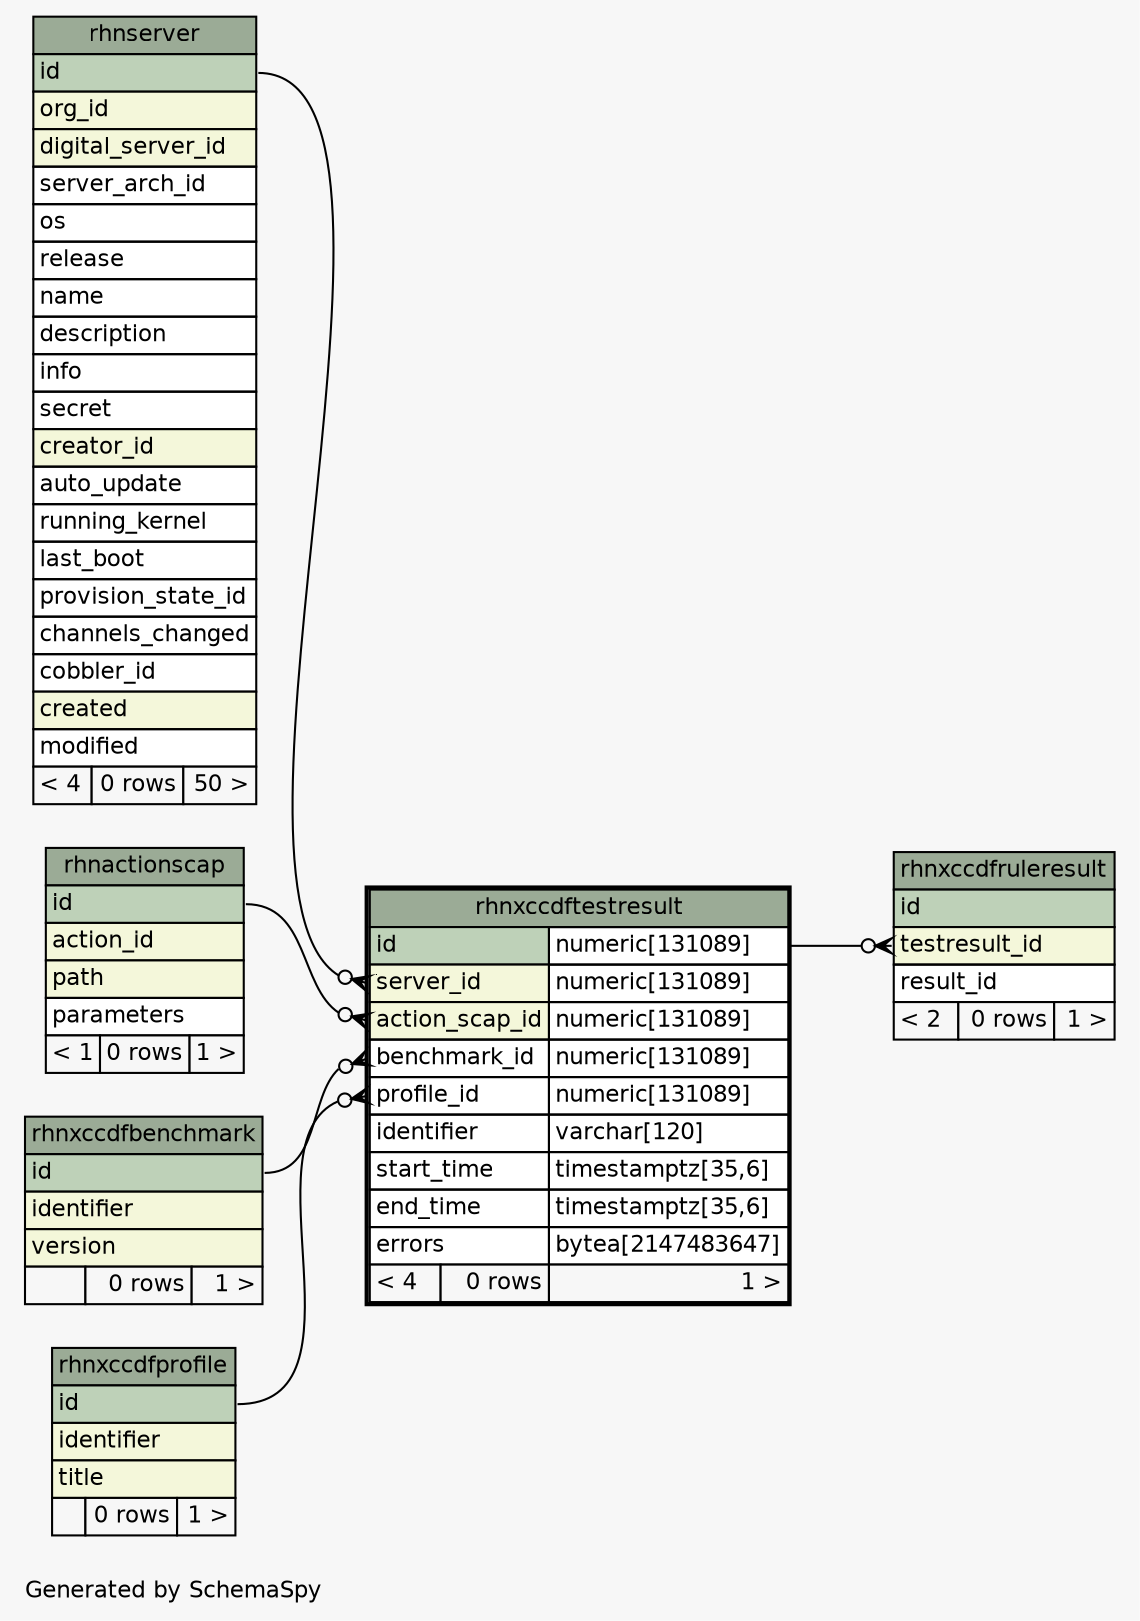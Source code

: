 // dot 2.26.0 on Linux 2.6.32-504.el6.x86_64
// SchemaSpy rev 590
digraph "oneDegreeRelationshipsDiagram" {
  graph [
    rankdir="RL"
    bgcolor="#f7f7f7"
    label="\nGenerated by SchemaSpy"
    labeljust="l"
    nodesep="0.18"
    ranksep="0.46"
    fontname="Helvetica"
    fontsize="11"
  ];
  node [
    fontname="Helvetica"
    fontsize="11"
    shape="plaintext"
  ];
  edge [
    arrowsize="0.8"
  ];
  "rhnxccdfruleresult":"testresult_id":w -> "rhnxccdftestresult":"id.type":e [arrowhead=none dir=back arrowtail=crowodot];
  "rhnxccdftestresult":"action_scap_id":w -> "rhnactionscap":"id":e [arrowhead=none dir=back arrowtail=crowodot];
  "rhnxccdftestresult":"benchmark_id":w -> "rhnxccdfbenchmark":"id":e [arrowhead=none dir=back arrowtail=crowodot];
  "rhnxccdftestresult":"profile_id":w -> "rhnxccdfprofile":"id":e [arrowhead=none dir=back arrowtail=crowodot];
  "rhnxccdftestresult":"server_id":w -> "rhnserver":"id":e [arrowhead=none dir=back arrowtail=crowodot];
  "rhnactionscap" [
    label=<
    <TABLE BORDER="0" CELLBORDER="1" CELLSPACING="0" BGCOLOR="#ffffff">
      <TR><TD COLSPAN="3" BGCOLOR="#9bab96" ALIGN="CENTER">rhnactionscap</TD></TR>
      <TR><TD PORT="id" COLSPAN="3" BGCOLOR="#bed1b8" ALIGN="LEFT">id</TD></TR>
      <TR><TD PORT="action_id" COLSPAN="3" BGCOLOR="#f4f7da" ALIGN="LEFT">action_id</TD></TR>
      <TR><TD PORT="path" COLSPAN="3" BGCOLOR="#f4f7da" ALIGN="LEFT">path</TD></TR>
      <TR><TD PORT="parameters" COLSPAN="3" ALIGN="LEFT">parameters</TD></TR>
      <TR><TD ALIGN="LEFT" BGCOLOR="#f7f7f7">&lt; 1</TD><TD ALIGN="RIGHT" BGCOLOR="#f7f7f7">0 rows</TD><TD ALIGN="RIGHT" BGCOLOR="#f7f7f7">1 &gt;</TD></TR>
    </TABLE>>
    URL="rhnactionscap.html"
    tooltip="rhnactionscap"
  ];
  "rhnserver" [
    label=<
    <TABLE BORDER="0" CELLBORDER="1" CELLSPACING="0" BGCOLOR="#ffffff">
      <TR><TD COLSPAN="3" BGCOLOR="#9bab96" ALIGN="CENTER">rhnserver</TD></TR>
      <TR><TD PORT="id" COLSPAN="3" BGCOLOR="#bed1b8" ALIGN="LEFT">id</TD></TR>
      <TR><TD PORT="org_id" COLSPAN="3" BGCOLOR="#f4f7da" ALIGN="LEFT">org_id</TD></TR>
      <TR><TD PORT="digital_server_id" COLSPAN="3" BGCOLOR="#f4f7da" ALIGN="LEFT">digital_server_id</TD></TR>
      <TR><TD PORT="server_arch_id" COLSPAN="3" ALIGN="LEFT">server_arch_id</TD></TR>
      <TR><TD PORT="os" COLSPAN="3" ALIGN="LEFT">os</TD></TR>
      <TR><TD PORT="release" COLSPAN="3" ALIGN="LEFT">release</TD></TR>
      <TR><TD PORT="name" COLSPAN="3" ALIGN="LEFT">name</TD></TR>
      <TR><TD PORT="description" COLSPAN="3" ALIGN="LEFT">description</TD></TR>
      <TR><TD PORT="info" COLSPAN="3" ALIGN="LEFT">info</TD></TR>
      <TR><TD PORT="secret" COLSPAN="3" ALIGN="LEFT">secret</TD></TR>
      <TR><TD PORT="creator_id" COLSPAN="3" BGCOLOR="#f4f7da" ALIGN="LEFT">creator_id</TD></TR>
      <TR><TD PORT="auto_update" COLSPAN="3" ALIGN="LEFT">auto_update</TD></TR>
      <TR><TD PORT="running_kernel" COLSPAN="3" ALIGN="LEFT">running_kernel</TD></TR>
      <TR><TD PORT="last_boot" COLSPAN="3" ALIGN="LEFT">last_boot</TD></TR>
      <TR><TD PORT="provision_state_id" COLSPAN="3" ALIGN="LEFT">provision_state_id</TD></TR>
      <TR><TD PORT="channels_changed" COLSPAN="3" ALIGN="LEFT">channels_changed</TD></TR>
      <TR><TD PORT="cobbler_id" COLSPAN="3" ALIGN="LEFT">cobbler_id</TD></TR>
      <TR><TD PORT="created" COLSPAN="3" BGCOLOR="#f4f7da" ALIGN="LEFT">created</TD></TR>
      <TR><TD PORT="modified" COLSPAN="3" ALIGN="LEFT">modified</TD></TR>
      <TR><TD ALIGN="LEFT" BGCOLOR="#f7f7f7">&lt; 4</TD><TD ALIGN="RIGHT" BGCOLOR="#f7f7f7">0 rows</TD><TD ALIGN="RIGHT" BGCOLOR="#f7f7f7">50 &gt;</TD></TR>
    </TABLE>>
    URL="rhnserver.html"
    tooltip="rhnserver"
  ];
  "rhnxccdfbenchmark" [
    label=<
    <TABLE BORDER="0" CELLBORDER="1" CELLSPACING="0" BGCOLOR="#ffffff">
      <TR><TD COLSPAN="3" BGCOLOR="#9bab96" ALIGN="CENTER">rhnxccdfbenchmark</TD></TR>
      <TR><TD PORT="id" COLSPAN="3" BGCOLOR="#bed1b8" ALIGN="LEFT">id</TD></TR>
      <TR><TD PORT="identifier" COLSPAN="3" BGCOLOR="#f4f7da" ALIGN="LEFT">identifier</TD></TR>
      <TR><TD PORT="version" COLSPAN="3" BGCOLOR="#f4f7da" ALIGN="LEFT">version</TD></TR>
      <TR><TD ALIGN="LEFT" BGCOLOR="#f7f7f7">  </TD><TD ALIGN="RIGHT" BGCOLOR="#f7f7f7">0 rows</TD><TD ALIGN="RIGHT" BGCOLOR="#f7f7f7">1 &gt;</TD></TR>
    </TABLE>>
    URL="rhnxccdfbenchmark.html"
    tooltip="rhnxccdfbenchmark"
  ];
  "rhnxccdfprofile" [
    label=<
    <TABLE BORDER="0" CELLBORDER="1" CELLSPACING="0" BGCOLOR="#ffffff">
      <TR><TD COLSPAN="3" BGCOLOR="#9bab96" ALIGN="CENTER">rhnxccdfprofile</TD></TR>
      <TR><TD PORT="id" COLSPAN="3" BGCOLOR="#bed1b8" ALIGN="LEFT">id</TD></TR>
      <TR><TD PORT="identifier" COLSPAN="3" BGCOLOR="#f4f7da" ALIGN="LEFT">identifier</TD></TR>
      <TR><TD PORT="title" COLSPAN="3" BGCOLOR="#f4f7da" ALIGN="LEFT">title</TD></TR>
      <TR><TD ALIGN="LEFT" BGCOLOR="#f7f7f7">  </TD><TD ALIGN="RIGHT" BGCOLOR="#f7f7f7">0 rows</TD><TD ALIGN="RIGHT" BGCOLOR="#f7f7f7">1 &gt;</TD></TR>
    </TABLE>>
    URL="rhnxccdfprofile.html"
    tooltip="rhnxccdfprofile"
  ];
  "rhnxccdfruleresult" [
    label=<
    <TABLE BORDER="0" CELLBORDER="1" CELLSPACING="0" BGCOLOR="#ffffff">
      <TR><TD COLSPAN="3" BGCOLOR="#9bab96" ALIGN="CENTER">rhnxccdfruleresult</TD></TR>
      <TR><TD PORT="id" COLSPAN="3" BGCOLOR="#bed1b8" ALIGN="LEFT">id</TD></TR>
      <TR><TD PORT="testresult_id" COLSPAN="3" BGCOLOR="#f4f7da" ALIGN="LEFT">testresult_id</TD></TR>
      <TR><TD PORT="result_id" COLSPAN="3" ALIGN="LEFT">result_id</TD></TR>
      <TR><TD ALIGN="LEFT" BGCOLOR="#f7f7f7">&lt; 2</TD><TD ALIGN="RIGHT" BGCOLOR="#f7f7f7">0 rows</TD><TD ALIGN="RIGHT" BGCOLOR="#f7f7f7">1 &gt;</TD></TR>
    </TABLE>>
    URL="rhnxccdfruleresult.html"
    tooltip="rhnxccdfruleresult"
  ];
  "rhnxccdftestresult" [
    label=<
    <TABLE BORDER="2" CELLBORDER="1" CELLSPACING="0" BGCOLOR="#ffffff">
      <TR><TD COLSPAN="3" BGCOLOR="#9bab96" ALIGN="CENTER">rhnxccdftestresult</TD></TR>
      <TR><TD PORT="id" COLSPAN="2" BGCOLOR="#bed1b8" ALIGN="LEFT">id</TD><TD PORT="id.type" ALIGN="LEFT">numeric[131089]</TD></TR>
      <TR><TD PORT="server_id" COLSPAN="2" BGCOLOR="#f4f7da" ALIGN="LEFT">server_id</TD><TD PORT="server_id.type" ALIGN="LEFT">numeric[131089]</TD></TR>
      <TR><TD PORT="action_scap_id" COLSPAN="2" BGCOLOR="#f4f7da" ALIGN="LEFT">action_scap_id</TD><TD PORT="action_scap_id.type" ALIGN="LEFT">numeric[131089]</TD></TR>
      <TR><TD PORT="benchmark_id" COLSPAN="2" ALIGN="LEFT">benchmark_id</TD><TD PORT="benchmark_id.type" ALIGN="LEFT">numeric[131089]</TD></TR>
      <TR><TD PORT="profile_id" COLSPAN="2" ALIGN="LEFT">profile_id</TD><TD PORT="profile_id.type" ALIGN="LEFT">numeric[131089]</TD></TR>
      <TR><TD PORT="identifier" COLSPAN="2" ALIGN="LEFT">identifier</TD><TD PORT="identifier.type" ALIGN="LEFT">varchar[120]</TD></TR>
      <TR><TD PORT="start_time" COLSPAN="2" ALIGN="LEFT">start_time</TD><TD PORT="start_time.type" ALIGN="LEFT">timestamptz[35,6]</TD></TR>
      <TR><TD PORT="end_time" COLSPAN="2" ALIGN="LEFT">end_time</TD><TD PORT="end_time.type" ALIGN="LEFT">timestamptz[35,6]</TD></TR>
      <TR><TD PORT="errors" COLSPAN="2" ALIGN="LEFT">errors</TD><TD PORT="errors.type" ALIGN="LEFT">bytea[2147483647]</TD></TR>
      <TR><TD ALIGN="LEFT" BGCOLOR="#f7f7f7">&lt; 4</TD><TD ALIGN="RIGHT" BGCOLOR="#f7f7f7">0 rows</TD><TD ALIGN="RIGHT" BGCOLOR="#f7f7f7">1 &gt;</TD></TR>
    </TABLE>>
    URL="rhnxccdftestresult.html"
    tooltip="rhnxccdftestresult"
  ];
}
